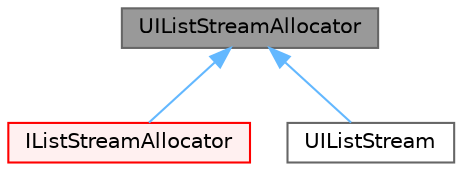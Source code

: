 digraph "UIListStreamAllocator"
{
 // LATEX_PDF_SIZE
  bgcolor="transparent";
  edge [fontname=Helvetica,fontsize=10,labelfontname=Helvetica,labelfontsize=10];
  node [fontname=Helvetica,fontsize=10,shape=box,height=0.2,width=0.4];
  Node1 [id="Node000001",label="UIListStreamAllocator",height=0.2,width=0.4,color="gray40", fillcolor="grey60", style="filled", fontcolor="black",tooltip=" "];
  Node1 -> Node2 [id="edge1_Node000001_Node000002",dir="back",color="steelblue1",style="solid",tooltip=" "];
  Node2 [id="Node000002",label="IListStreamAllocator",height=0.2,width=0.4,color="red", fillcolor="#FFF0F0", style="filled",URL="$classFoam_1_1Detail_1_1IListStreamAllocator.html",tooltip=" "];
  Node1 -> Node4 [id="edge2_Node000001_Node000004",dir="back",color="steelblue1",style="solid",tooltip=" "];
  Node4 [id="Node000004",label="UIListStream",height=0.2,width=0.4,color="gray40", fillcolor="white", style="filled",URL="$classFoam_1_1UIListStream.html",tooltip="Similar to IStringStream but using an externally managed buffer for its input. This allows the input ..."];
}
